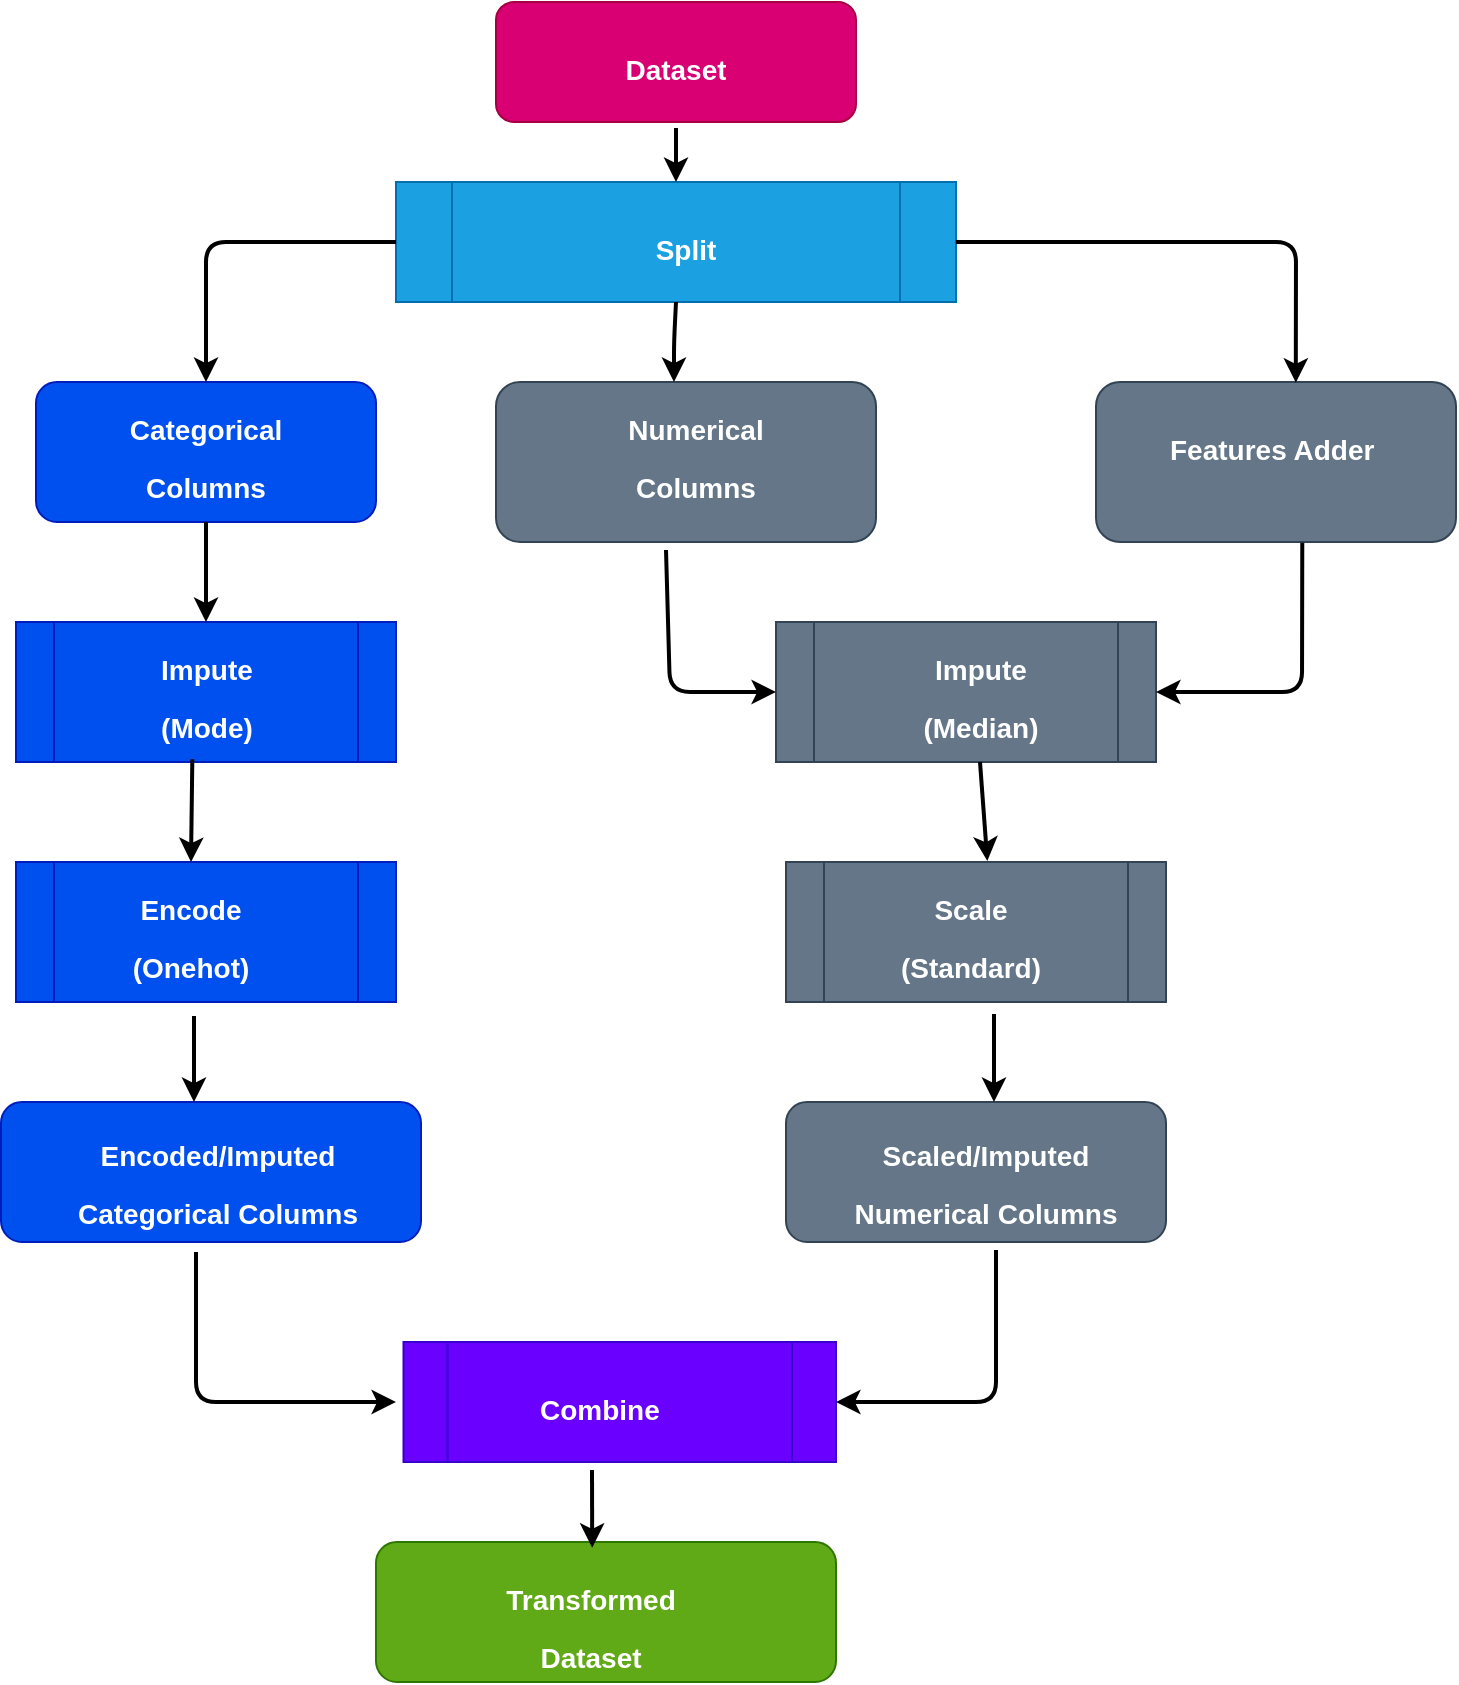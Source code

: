 <mxfile>
    <diagram id="IdDnraBqz6ScRotPgH6E" name="Page-1">
        <mxGraphModel dx="785" dy="607" grid="0" gridSize="10" guides="1" tooltips="1" connect="1" arrows="1" fold="1" page="0" pageScale="1" pageWidth="1100" pageHeight="850" background="#ffffff" math="0" shadow="0">
            <root>
                <mxCell id="0"/>
                <mxCell id="1" parent="0"/>
                <mxCell id="2" value="" style="rounded=1;whiteSpace=wrap;html=1;fillColor=#d80073;fontColor=#ffffff;strokeColor=#A50040;" vertex="1" parent="1">
                    <mxGeometry x="270" y="10" width="180" height="60" as="geometry"/>
                </mxCell>
                <mxCell id="3" value="" style="shape=process;whiteSpace=wrap;html=1;backgroundOutline=1;fillColor=#1ba1e2;fontColor=#ffffff;strokeColor=#006EAF;" vertex="1" parent="1">
                    <mxGeometry x="220" y="100" width="280" height="60" as="geometry"/>
                </mxCell>
                <mxCell id="4" value="" style="rounded=1;whiteSpace=wrap;html=1;fillColor=#0050ef;strokeColor=#001DBC;fontColor=#ffffff;" vertex="1" parent="1">
                    <mxGeometry x="40" y="200" width="170" height="70" as="geometry"/>
                </mxCell>
                <mxCell id="5" value="" style="rounded=1;whiteSpace=wrap;html=1;fillColor=#647687;fontColor=#ffffff;strokeColor=#314354;" vertex="1" parent="1">
                    <mxGeometry x="270" y="200" width="190" height="80" as="geometry"/>
                </mxCell>
                <mxCell id="6" value="" style="rounded=1;whiteSpace=wrap;html=1;fillColor=#647687;fontColor=#ffffff;strokeColor=#314354;" vertex="1" parent="1">
                    <mxGeometry x="570" y="200" width="180" height="80" as="geometry"/>
                </mxCell>
                <mxCell id="7" value="" style="shape=process;whiteSpace=wrap;html=1;backgroundOutline=1;fillColor=#0050ef;fontColor=#ffffff;strokeColor=#001DBC;" vertex="1" parent="1">
                    <mxGeometry x="30" y="320" width="190" height="70" as="geometry"/>
                </mxCell>
                <mxCell id="8" value="" style="shape=process;whiteSpace=wrap;html=1;backgroundOutline=1;fillColor=#647687;fontColor=#ffffff;strokeColor=#314354;" vertex="1" parent="1">
                    <mxGeometry x="415" y="440" width="190" height="70" as="geometry"/>
                </mxCell>
                <mxCell id="9" value="" style="shape=process;whiteSpace=wrap;html=1;backgroundOutline=1;fillColor=#647687;fontColor=#ffffff;strokeColor=#314354;" vertex="1" parent="1">
                    <mxGeometry x="410" y="320" width="190" height="70" as="geometry"/>
                </mxCell>
                <mxCell id="10" value="" style="rounded=1;whiteSpace=wrap;html=1;fillColor=#0050ef;fontColor=#ffffff;strokeColor=#001DBC;" vertex="1" parent="1">
                    <mxGeometry x="22.5" y="560" width="210" height="70" as="geometry"/>
                </mxCell>
                <mxCell id="11" value="" style="rounded=1;whiteSpace=wrap;html=1;fillColor=#647687;fontColor=#ffffff;strokeColor=#314354;" vertex="1" parent="1">
                    <mxGeometry x="415" y="560" width="190" height="70" as="geometry"/>
                </mxCell>
                <mxCell id="12" value="" style="rounded=1;whiteSpace=wrap;html=1;fillColor=#60a917;fontColor=#ffffff;strokeColor=#2D7600;" vertex="1" parent="1">
                    <mxGeometry x="210" y="780" width="230" height="70" as="geometry"/>
                </mxCell>
                <mxCell id="13" value="" style="shape=process;whiteSpace=wrap;html=1;backgroundOutline=1;fillColor=#6a00ff;fontColor=#ffffff;strokeColor=#3700CC;" vertex="1" parent="1">
                    <mxGeometry x="223.75" y="680" width="216.25" height="60" as="geometry"/>
                </mxCell>
                <mxCell id="14" value="" style="shape=process;whiteSpace=wrap;html=1;backgroundOutline=1;fillColor=#0050ef;fontColor=#ffffff;strokeColor=#001DBC;" vertex="1" parent="1">
                    <mxGeometry x="30" y="440" width="190" height="70" as="geometry"/>
                </mxCell>
                <mxCell id="15" value="&lt;h1 style=&quot;margin-top: 0px;&quot;&gt;&lt;font style=&quot;font-size: 14px; color: rgb(255, 255, 255);&quot;&gt;Dataset&lt;/font&gt;&lt;/h1&gt;" style="text;html=1;whiteSpace=wrap;overflow=hidden;rounded=0;align=center;" vertex="1" parent="1">
                    <mxGeometry x="310" y="20" width="100" height="40" as="geometry"/>
                </mxCell>
                <mxCell id="16" value="&lt;h1 style=&quot;margin-top: 0px;&quot;&gt;&lt;font style=&quot;font-size: 14px; color: rgb(255, 255, 255);&quot;&gt;Split&lt;/font&gt;&lt;/h1&gt;" style="text;html=1;whiteSpace=wrap;overflow=hidden;rounded=0;align=center;" vertex="1" parent="1">
                    <mxGeometry x="330" y="110" width="70" height="40" as="geometry"/>
                </mxCell>
                <mxCell id="17" value="&lt;h1 style=&quot;margin-top: 0px;&quot;&gt;&lt;font style=&quot;font-size: 14px; color: rgb(255, 255, 255);&quot;&gt;Categorical Columns&lt;/font&gt;&lt;/h1&gt;" style="text;html=1;whiteSpace=wrap;overflow=hidden;rounded=0;align=center;" vertex="1" parent="1">
                    <mxGeometry x="75" y="200" width="100" height="65" as="geometry"/>
                </mxCell>
                <mxCell id="19" value="&lt;h1 style=&quot;margin-top: 0px;&quot;&gt;&lt;font style=&quot;font-size: 14px; color: rgb(255, 255, 255);&quot;&gt;Numerical Columns&lt;/font&gt;&lt;/h1&gt;" style="text;html=1;whiteSpace=wrap;overflow=hidden;rounded=0;align=center;" vertex="1" parent="1">
                    <mxGeometry x="320" y="200" width="100" height="70" as="geometry"/>
                </mxCell>
                <mxCell id="20" value="&lt;h1 style=&quot;margin-top: 0px;&quot;&gt;&lt;font style=&quot;font-size: 14px; color: rgb(255, 255, 255);&quot;&gt;Features Adder&lt;/font&gt;&lt;/h1&gt;" style="text;html=1;whiteSpace=wrap;overflow=hidden;rounded=0;" vertex="1" parent="1">
                    <mxGeometry x="605" y="210" width="120" height="50" as="geometry"/>
                </mxCell>
                <mxCell id="21" value="&lt;h1 style=&quot;margin-top: 0px;&quot;&gt;&lt;font style=&quot;font-size: 14px; color: rgb(255, 255, 255);&quot;&gt;Impute (Mode)&lt;/font&gt;&lt;/h1&gt;" style="text;html=1;whiteSpace=wrap;overflow=hidden;rounded=0;align=center;" vertex="1" parent="1">
                    <mxGeometry x="82.5" y="320" width="85" height="60" as="geometry"/>
                </mxCell>
                <mxCell id="23" value="&lt;h1 style=&quot;margin-top: 0px;&quot;&gt;&lt;font style=&quot;font-size: 14px; color: rgb(255, 255, 255);&quot;&gt;Impute (Median)&lt;/font&gt;&lt;/h1&gt;" style="text;html=1;whiteSpace=wrap;overflow=hidden;rounded=0;align=center;" vertex="1" parent="1">
                    <mxGeometry x="470" y="320" width="85" height="60" as="geometry"/>
                </mxCell>
                <mxCell id="24" value="&lt;h1 style=&quot;margin-top: 0px;&quot;&gt;&lt;font style=&quot;font-size: 14px; color: rgb(255, 255, 255);&quot;&gt;Encode (Onehot)&lt;/font&gt;&lt;/h1&gt;" style="text;html=1;whiteSpace=wrap;overflow=hidden;rounded=0;align=center;" vertex="1" parent="1">
                    <mxGeometry x="75" y="440" width="85" height="60" as="geometry"/>
                </mxCell>
                <mxCell id="25" value="&lt;h1 style=&quot;margin-top: 0px;&quot;&gt;&lt;font style=&quot;font-size: 14px; color: rgb(255, 255, 255);&quot;&gt;Scale (Standard)&lt;/font&gt;&lt;/h1&gt;" style="text;html=1;whiteSpace=wrap;overflow=hidden;rounded=0;align=center;" vertex="1" parent="1">
                    <mxGeometry x="465" y="440" width="85" height="60" as="geometry"/>
                </mxCell>
                <mxCell id="26" value="&lt;h1 style=&quot;margin-top: 0px;&quot;&gt;&lt;font style=&quot;font-size: 14px; color: rgb(255, 255, 255);&quot;&gt;Encoded/Imputed Categorical Columns&lt;/font&gt;&lt;/h1&gt;" style="text;html=1;whiteSpace=wrap;overflow=hidden;rounded=0;align=center;" vertex="1" parent="1">
                    <mxGeometry x="40" y="562.5" width="181.88" height="57.5" as="geometry"/>
                </mxCell>
                <mxCell id="27" value="&lt;h1 style=&quot;margin-top: 0px;&quot;&gt;&lt;font style=&quot;font-size: 14px; color: rgb(255, 255, 255);&quot;&gt;Scaled/Imputed Numerical Columns&lt;/font&gt;&lt;/h1&gt;" style="text;html=1;whiteSpace=wrap;overflow=hidden;rounded=0;align=center;" vertex="1" parent="1">
                    <mxGeometry x="430" y="562.5" width="170" height="67.5" as="geometry"/>
                </mxCell>
                <mxCell id="28" value="&lt;h1 style=&quot;margin-top: 0px;&quot;&gt;&lt;font style=&quot;font-size: 14px; color: rgb(255, 255, 255);&quot;&gt;Combine&lt;/font&gt;&lt;/h1&gt;" style="text;html=1;whiteSpace=wrap;overflow=hidden;rounded=0;" vertex="1" parent="1">
                    <mxGeometry x="290" y="690" width="70" height="40" as="geometry"/>
                </mxCell>
                <mxCell id="29" value="&lt;h1 style=&quot;margin-top: 0px;&quot;&gt;&lt;font style=&quot;font-size: 14px; color: rgb(255, 255, 255);&quot;&gt;Transformed Dataset&lt;/font&gt;&lt;/h1&gt;" style="text;html=1;whiteSpace=wrap;overflow=hidden;rounded=0;align=center;" vertex="1" parent="1">
                    <mxGeometry x="260" y="785" width="115" height="60" as="geometry"/>
                </mxCell>
                <mxCell id="30" value="" style="endArrow=classic;html=1;entryX=0.5;entryY=0;entryDx=0;entryDy=0;strokeWidth=2;" edge="1" parent="1" target="3">
                    <mxGeometry width="50" height="50" relative="1" as="geometry">
                        <mxPoint x="360" y="73" as="sourcePoint"/>
                        <mxPoint x="390" y="60" as="targetPoint"/>
                        <Array as="points">
                            <mxPoint x="360" y="81"/>
                        </Array>
                    </mxGeometry>
                </mxCell>
                <mxCell id="31" value="" style="endArrow=classic;html=1;entryX=0.5;entryY=0;entryDx=0;entryDy=0;exitX=0;exitY=0.5;exitDx=0;exitDy=0;strokeWidth=2;" edge="1" parent="1" source="3" target="17">
                    <mxGeometry width="50" height="50" relative="1" as="geometry">
                        <mxPoint x="90" y="90" as="sourcePoint"/>
                        <mxPoint x="150" y="130" as="targetPoint"/>
                        <Array as="points">
                            <mxPoint x="125" y="130"/>
                        </Array>
                    </mxGeometry>
                </mxCell>
                <mxCell id="33" value="" style="endArrow=classic;html=1;exitX=1;exitY=0.5;exitDx=0;exitDy=0;entryX=0.555;entryY=0.004;entryDx=0;entryDy=0;entryPerimeter=0;strokeWidth=2;" edge="1" parent="1" source="3" target="6">
                    <mxGeometry width="50" height="50" relative="1" as="geometry">
                        <mxPoint x="570" y="160" as="sourcePoint"/>
                        <mxPoint x="620" y="110" as="targetPoint"/>
                        <Array as="points">
                            <mxPoint x="670" y="130"/>
                        </Array>
                    </mxGeometry>
                </mxCell>
                <mxCell id="34" value="" style="endArrow=classic;html=1;strokeWidth=2;" edge="1" parent="1">
                    <mxGeometry width="50" height="50" relative="1" as="geometry">
                        <mxPoint x="360" y="160" as="sourcePoint"/>
                        <mxPoint x="359" y="200" as="targetPoint"/>
                        <Array as="points">
                            <mxPoint x="359" y="180"/>
                        </Array>
                    </mxGeometry>
                </mxCell>
                <mxCell id="36" value="" style="endArrow=classic;html=1;exitX=0.5;exitY=1;exitDx=0;exitDy=0;entryX=0.5;entryY=0;entryDx=0;entryDy=0;strokeWidth=2;" edge="1" parent="1" source="4" target="21">
                    <mxGeometry width="50" height="50" relative="1" as="geometry">
                        <mxPoint x="130" y="320" as="sourcePoint"/>
                        <mxPoint x="180" y="270" as="targetPoint"/>
                    </mxGeometry>
                </mxCell>
                <mxCell id="39" value="" style="endArrow=classic;html=1;entryX=1;entryY=0.5;entryDx=0;entryDy=0;exitX=0.573;exitY=1.004;exitDx=0;exitDy=0;exitPerimeter=0;strokeWidth=2;" edge="1" parent="1" source="6" target="9">
                    <mxGeometry width="50" height="50" relative="1" as="geometry">
                        <mxPoint x="650" y="370" as="sourcePoint"/>
                        <mxPoint x="700" y="320" as="targetPoint"/>
                        <Array as="points">
                            <mxPoint x="673" y="355"/>
                        </Array>
                    </mxGeometry>
                </mxCell>
                <mxCell id="40" value="" style="endArrow=classic;html=1;entryX=0;entryY=0.5;entryDx=0;entryDy=0;strokeWidth=2;" edge="1" parent="1" target="9">
                    <mxGeometry width="50" height="50" relative="1" as="geometry">
                        <mxPoint x="355" y="284" as="sourcePoint"/>
                        <mxPoint x="400" y="320" as="targetPoint"/>
                        <Array as="points">
                            <mxPoint x="357" y="355"/>
                        </Array>
                    </mxGeometry>
                </mxCell>
                <mxCell id="49" value="" style="endArrow=classic;html=1;strokeWidth=2;" edge="1" parent="1">
                    <mxGeometry width="50" height="50" relative="1" as="geometry">
                        <mxPoint x="120" y="635" as="sourcePoint"/>
                        <mxPoint x="220" y="710" as="targetPoint"/>
                        <Array as="points">
                            <mxPoint x="120" y="710"/>
                        </Array>
                    </mxGeometry>
                </mxCell>
                <mxCell id="51" value="" style="endArrow=classic;html=1;entryX=1;entryY=0.5;entryDx=0;entryDy=0;strokeWidth=2;" edge="1" parent="1" target="13">
                    <mxGeometry width="50" height="50" relative="1" as="geometry">
                        <mxPoint x="520" y="634" as="sourcePoint"/>
                        <mxPoint x="530" y="680" as="targetPoint"/>
                        <Array as="points">
                            <mxPoint x="520" y="710"/>
                        </Array>
                    </mxGeometry>
                </mxCell>
                <mxCell id="52" value="" style="endArrow=classic;html=1;strokeWidth=2;" edge="1" parent="1">
                    <mxGeometry width="50" height="50" relative="1" as="geometry">
                        <mxPoint x="519" y="516" as="sourcePoint"/>
                        <mxPoint x="519" y="560" as="targetPoint"/>
                    </mxGeometry>
                </mxCell>
                <mxCell id="54" value="" style="endArrow=classic;html=1;strokeWidth=2;" edge="1" parent="1">
                    <mxGeometry width="50" height="50" relative="1" as="geometry">
                        <mxPoint x="119" y="517" as="sourcePoint"/>
                        <mxPoint x="119" y="560" as="targetPoint"/>
                    </mxGeometry>
                </mxCell>
                <mxCell id="55" value="" style="endArrow=classic;html=1;entryX=0.5;entryY=0;entryDx=0;entryDy=0;exitX=0.464;exitY=0.981;exitDx=0;exitDy=0;exitPerimeter=0;strokeWidth=2;" edge="1" parent="1" source="7" target="24">
                    <mxGeometry width="50" height="50" relative="1" as="geometry">
                        <mxPoint x="130" y="400" as="sourcePoint"/>
                        <mxPoint x="200" y="380" as="targetPoint"/>
                    </mxGeometry>
                </mxCell>
                <mxCell id="59" value="" style="endArrow=classic;html=1;entryX=0.47;entryY=0.041;entryDx=0;entryDy=0;entryPerimeter=0;strokeWidth=2;" edge="1" parent="1" target="12">
                    <mxGeometry width="50" height="50" relative="1" as="geometry">
                        <mxPoint x="318" y="744" as="sourcePoint"/>
                        <mxPoint x="370" y="690" as="targetPoint"/>
                    </mxGeometry>
                </mxCell>
                <mxCell id="62" value="" style="endArrow=classic;html=1;entryX=0.596;entryY=-0.008;entryDx=0;entryDy=0;entryPerimeter=0;strokeWidth=2;" edge="1" parent="1" target="25">
                    <mxGeometry width="50" height="50" relative="1" as="geometry">
                        <mxPoint x="512" y="390" as="sourcePoint"/>
                        <mxPoint x="562" y="340" as="targetPoint"/>
                    </mxGeometry>
                </mxCell>
            </root>
        </mxGraphModel>
    </diagram>
</mxfile>